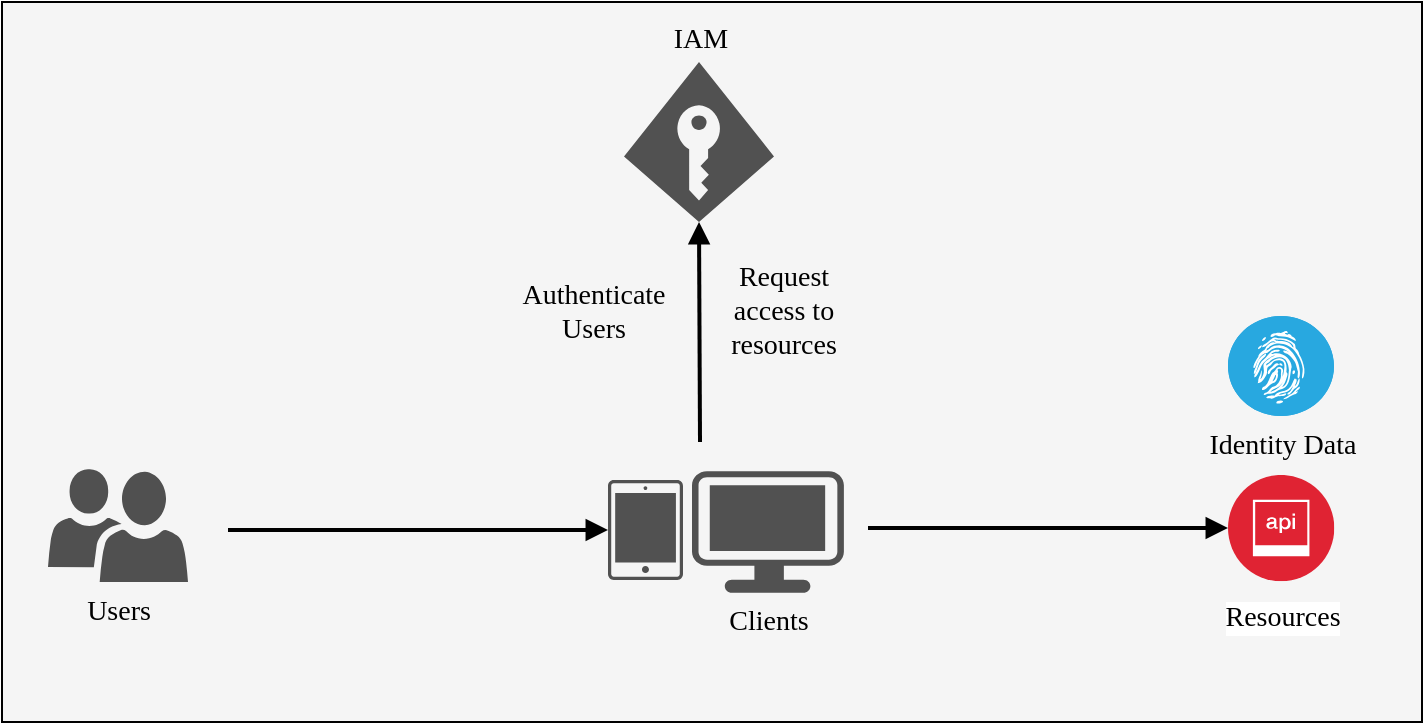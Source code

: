 <mxfile>
    <diagram id="R2lEEEUBdFMjLlhIrx00" name="Page-1">
        <mxGraphModel dx="794" dy="780" grid="1" gridSize="10" guides="1" tooltips="1" connect="1" arrows="1" fold="1" page="1" pageScale="1" pageWidth="850" pageHeight="1100" math="0" shadow="0" extFonts="Permanent Marker^https://fonts.googleapis.com/css?family=Permanent+Marker">
            <root>
                <mxCell id="0"/>
                <mxCell id="1" parent="0"/>
                <mxCell id="66" value="" style="rounded=0;whiteSpace=wrap;html=1;fontFamily=Verdana;fontSize=14;fontColor=#333333;strokeColor=#000000;fillColor=#f5f5f5;direction=east;labelBackgroundColor=none;" parent="1" vertex="1">
                    <mxGeometry x="37" y="50" width="710" height="360" as="geometry"/>
                </mxCell>
                <mxCell id="74" style="edgeStyle=none;html=1;entryX=0;entryY=0.5;entryDx=0;entryDy=0;entryPerimeter=0;fontFamily=Verdana;fontSize=14;strokeWidth=2;endArrow=block;endFill=1;" edge="1" parent="1" target="69">
                    <mxGeometry relative="1" as="geometry">
                        <mxPoint x="150" y="314" as="sourcePoint"/>
                    </mxGeometry>
                </mxCell>
                <mxCell id="67" value="Users" style="sketch=0;pointerEvents=1;shadow=0;dashed=0;html=1;strokeColor=none;labelPosition=center;verticalLabelPosition=bottom;verticalAlign=top;align=center;fillColor=#505050;shape=mxgraph.mscae.intune.user_group;fontSize=14;fontFamily=Verdana;" vertex="1" parent="1">
                    <mxGeometry x="60" y="283.37" width="70" height="56.63" as="geometry"/>
                </mxCell>
                <mxCell id="76" style="edgeStyle=none;html=1;entryX=0.5;entryY=1;entryDx=0;entryDy=0;entryPerimeter=0;fontFamily=Verdana;fontSize=14;endArrow=block;endFill=1;strokeWidth=2;" edge="1" parent="1" target="70">
                    <mxGeometry relative="1" as="geometry">
                        <mxPoint x="386" y="270" as="sourcePoint"/>
                    </mxGeometry>
                </mxCell>
                <mxCell id="77" style="edgeStyle=none;html=1;entryX=0;entryY=0.5;entryDx=0;entryDy=0;fontFamily=Verdana;fontSize=14;endArrow=block;endFill=1;strokeWidth=2;" edge="1" parent="1" target="73">
                    <mxGeometry relative="1" as="geometry">
                        <mxPoint x="470" y="313" as="sourcePoint"/>
                    </mxGeometry>
                </mxCell>
                <mxCell id="68" value="Clients" style="points=[[0.03,0.03,0],[0.5,0,0],[0.97,0.03,0],[1,0.4,0],[0.97,0.745,0],[0.5,1,0],[0.03,0.745,0],[0,0.4,0]];verticalLabelPosition=bottom;sketch=0;html=1;verticalAlign=top;aspect=fixed;align=center;pointerEvents=1;shape=mxgraph.cisco19.workstation;fillColor=#515151;strokeColor=none;fontSize=14;fontFamily=Verdana;" vertex="1" parent="1">
                    <mxGeometry x="382" y="284.62" width="75.94" height="60.75" as="geometry"/>
                </mxCell>
                <mxCell id="69" value="" style="sketch=0;points=[[0.015,0.015,0],[0.985,0.015,0],[0.985,0.985,0],[0.015,0.985,0],[0.25,0,0],[0.5,0,0],[0.75,0,0],[1,0.25,0],[1,0.5,0],[1,0.75,0],[0.75,1,0],[0.5,1,0],[0.25,1,0],[0,0.75,0],[0,0.5,0],[0,0.25,0]];verticalLabelPosition=bottom;html=1;verticalAlign=top;aspect=fixed;align=center;pointerEvents=1;shape=mxgraph.cisco19.handheld;fillColor=#515151;strokeColor=none;" vertex="1" parent="1">
                    <mxGeometry x="340" y="289" width="37.5" height="50" as="geometry"/>
                </mxCell>
                <mxCell id="70" value="IAM" style="verticalLabelPosition=top;html=1;verticalAlign=bottom;align=center;strokeColor=none;fillColor=#515151;shape=mxgraph.azure.access_control;fontSize=14;labelPosition=center;fontFamily=Verdana;" vertex="1" parent="1">
                    <mxGeometry x="348" y="80" width="75" height="80" as="geometry"/>
                </mxCell>
                <mxCell id="73" value="Resources" style="aspect=fixed;perimeter=ellipsePerimeter;html=1;align=center;shadow=0;dashed=0;fontColor=#000000;labelBackgroundColor=none;fontSize=14;spacingTop=3;image;image=img/lib/ibm/security/api_security.svg;fillColor=none;fontFamily=Verdana;" vertex="1" parent="1">
                    <mxGeometry x="650" y="286.46" width="53.16" height="53.16" as="geometry"/>
                </mxCell>
                <mxCell id="78" value="Authenticate Users" style="text;html=1;strokeColor=none;fillColor=none;align=center;verticalAlign=middle;whiteSpace=wrap;rounded=0;labelBackgroundColor=none;fontFamily=Verdana;fontSize=14;fontColor=#000000;" vertex="1" parent="1">
                    <mxGeometry x="303" y="190" width="60" height="30" as="geometry"/>
                </mxCell>
                <mxCell id="79" value="Request access to resources" style="text;html=1;strokeColor=none;fillColor=none;align=center;verticalAlign=middle;whiteSpace=wrap;rounded=0;labelBackgroundColor=none;fontFamily=Verdana;fontSize=14;fontColor=#000000;" vertex="1" parent="1">
                    <mxGeometry x="398" y="190" width="60" height="30" as="geometry"/>
                </mxCell>
                <mxCell id="80" value="Identity Data" style="fillColor=#28A8E0;verticalLabelPosition=bottom;sketch=0;html=1;strokeColor=#ffffff;verticalAlign=top;align=center;points=[[0.145,0.145,0],[0.5,0,0],[0.855,0.145,0],[1,0.5,0],[0.855,0.855,0],[0.5,1,0],[0.145,0.855,0],[0,0.5,0]];pointerEvents=1;shape=mxgraph.cisco_safe.compositeIcon;bgIcon=ellipse;resIcon=mxgraph.cisco_safe.capability.identity_authorization;labelBackgroundColor=none;fontFamily=Verdana;fontSize=14;fontColor=#000000;" vertex="1" parent="1">
                    <mxGeometry x="650" y="207" width="53" height="50" as="geometry"/>
                </mxCell>
            </root>
        </mxGraphModel>
    </diagram>
</mxfile>